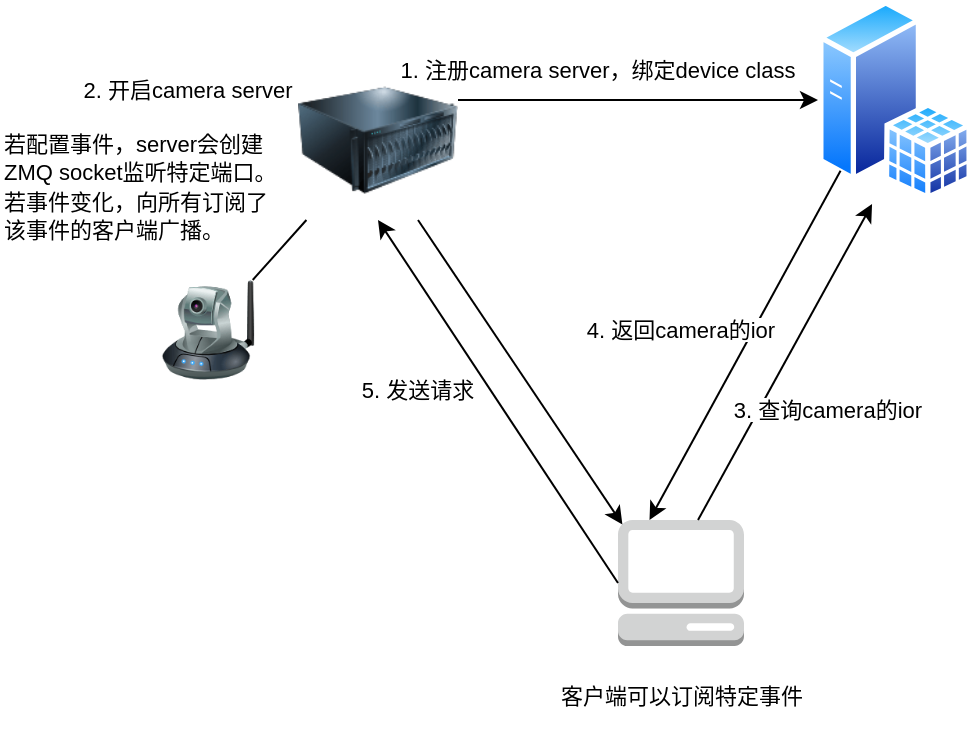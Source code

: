 <mxfile version="24.2.2" type="device">
  <diagram name="第 1 页" id="r3QqYT14Ph4mkGDYXgvo">
    <mxGraphModel dx="1434" dy="795" grid="1" gridSize="10" guides="1" tooltips="1" connect="1" arrows="1" fold="1" page="1" pageScale="1" pageWidth="827" pageHeight="1169" math="0" shadow="0">
      <root>
        <mxCell id="0" />
        <mxCell id="1" parent="0" />
        <mxCell id="iyWnWklVfBxlOzWFZIsM-1" value="" style="image;html=1;image=img/lib/clip_art/computers/Server_128x128.png" vertex="1" parent="1">
          <mxGeometry x="210" y="130" width="80" height="80" as="geometry" />
        </mxCell>
        <mxCell id="iyWnWklVfBxlOzWFZIsM-2" value="" style="image;html=1;image=img/lib/clip_art/networking/Ip_Camera_128x128.png" vertex="1" parent="1">
          <mxGeometry x="140" y="240" width="50" height="50" as="geometry" />
        </mxCell>
        <mxCell id="iyWnWklVfBxlOzWFZIsM-3" value="" style="image;aspect=fixed;perimeter=ellipsePerimeter;html=1;align=center;shadow=0;dashed=0;spacingTop=3;image=img/lib/active_directory/sql_server.svg;" vertex="1" parent="1">
          <mxGeometry x="470" y="100" width="77" height="100" as="geometry" />
        </mxCell>
        <mxCell id="iyWnWklVfBxlOzWFZIsM-4" value="" style="endArrow=none;html=1;rounded=0;" edge="1" parent="1" source="iyWnWklVfBxlOzWFZIsM-2" target="iyWnWklVfBxlOzWFZIsM-1">
          <mxGeometry width="50" height="50" relative="1" as="geometry">
            <mxPoint x="290" y="440" as="sourcePoint" />
            <mxPoint x="340" y="390" as="targetPoint" />
          </mxGeometry>
        </mxCell>
        <mxCell id="iyWnWklVfBxlOzWFZIsM-6" value="" style="endArrow=classic;html=1;rounded=0;entryX=0;entryY=0.5;entryDx=0;entryDy=0;exitX=1;exitY=0.25;exitDx=0;exitDy=0;" edge="1" parent="1" source="iyWnWklVfBxlOzWFZIsM-1" target="iyWnWklVfBxlOzWFZIsM-3">
          <mxGeometry width="50" height="50" relative="1" as="geometry">
            <mxPoint x="280" y="400" as="sourcePoint" />
            <mxPoint x="330" y="350" as="targetPoint" />
          </mxGeometry>
        </mxCell>
        <mxCell id="iyWnWklVfBxlOzWFZIsM-8" value="" style="outlineConnect=0;dashed=0;verticalLabelPosition=bottom;verticalAlign=top;align=center;html=1;shape=mxgraph.aws3.management_console;fillColor=#D2D3D3;gradientColor=none;" vertex="1" parent="1">
          <mxGeometry x="370" y="360" width="63" height="63" as="geometry" />
        </mxCell>
        <mxCell id="iyWnWklVfBxlOzWFZIsM-9" value="" style="endArrow=classic;html=1;rounded=0;exitX=0.635;exitY=0;exitDx=0;exitDy=0;exitPerimeter=0;entryX=0.351;entryY=1.02;entryDx=0;entryDy=0;entryPerimeter=0;" edge="1" parent="1" source="iyWnWklVfBxlOzWFZIsM-8" target="iyWnWklVfBxlOzWFZIsM-3">
          <mxGeometry width="50" height="50" relative="1" as="geometry">
            <mxPoint x="640" y="320" as="sourcePoint" />
            <mxPoint x="460" y="320" as="targetPoint" />
          </mxGeometry>
        </mxCell>
        <mxCell id="iyWnWklVfBxlOzWFZIsM-10" value="" style="endArrow=classic;html=1;rounded=0;exitX=0;exitY=1;exitDx=0;exitDy=0;entryX=0.25;entryY=0;entryDx=0;entryDy=0;entryPerimeter=0;" edge="1" parent="1" source="iyWnWklVfBxlOzWFZIsM-3" target="iyWnWklVfBxlOzWFZIsM-8">
          <mxGeometry width="50" height="50" relative="1" as="geometry">
            <mxPoint x="570" y="371" as="sourcePoint" />
            <mxPoint x="594" y="210" as="targetPoint" />
          </mxGeometry>
        </mxCell>
        <mxCell id="iyWnWklVfBxlOzWFZIsM-11" value="" style="endArrow=classic;html=1;rounded=0;entryX=0.035;entryY=0.035;entryDx=0;entryDy=0;exitX=0.75;exitY=1;exitDx=0;exitDy=0;entryPerimeter=0;" edge="1" parent="1" source="iyWnWklVfBxlOzWFZIsM-1" target="iyWnWklVfBxlOzWFZIsM-8">
          <mxGeometry width="50" height="50" relative="1" as="geometry">
            <mxPoint x="249" y="270" as="sourcePoint" />
            <mxPoint x="433" y="273" as="targetPoint" />
          </mxGeometry>
        </mxCell>
        <mxCell id="iyWnWklVfBxlOzWFZIsM-12" value="" style="endArrow=classic;html=1;rounded=0;exitX=0;exitY=0.5;exitDx=0;exitDy=0;exitPerimeter=0;entryX=0.5;entryY=1;entryDx=0;entryDy=0;" edge="1" parent="1" source="iyWnWklVfBxlOzWFZIsM-8" target="iyWnWklVfBxlOzWFZIsM-1">
          <mxGeometry width="50" height="50" relative="1" as="geometry">
            <mxPoint x="420" y="370" as="sourcePoint" />
            <mxPoint x="507" y="212" as="targetPoint" />
          </mxGeometry>
        </mxCell>
        <mxCell id="iyWnWklVfBxlOzWFZIsM-16" value="&lt;span style=&quot;font-size: 11px; text-wrap: nowrap; background-color: rgb(255, 255, 255);&quot;&gt;3. 查询camera的ior&lt;/span&gt;" style="text;html=1;align=center;verticalAlign=middle;whiteSpace=wrap;rounded=0;" vertex="1" parent="1">
          <mxGeometry x="420" y="290" width="110" height="30" as="geometry" />
        </mxCell>
        <mxCell id="iyWnWklVfBxlOzWFZIsM-17" value="&lt;span style=&quot;font-size: 11px; text-wrap: nowrap; background-color: rgb(255, 255, 255);&quot;&gt;1. 注册camera server，绑定device class&lt;/span&gt;" style="text;html=1;align=center;verticalAlign=middle;whiteSpace=wrap;rounded=0;" vertex="1" parent="1">
          <mxGeometry x="250" y="120" width="220" height="30" as="geometry" />
        </mxCell>
        <mxCell id="iyWnWklVfBxlOzWFZIsM-19" value="&lt;span style=&quot;font-size: 11px; text-wrap: nowrap; background-color: rgb(255, 255, 255);&quot;&gt;4. 返回camera的ior&lt;/span&gt;" style="text;html=1;align=center;verticalAlign=middle;whiteSpace=wrap;rounded=0;" vertex="1" parent="1">
          <mxGeometry x="350" y="250" width="103" height="30" as="geometry" />
        </mxCell>
        <mxCell id="iyWnWklVfBxlOzWFZIsM-20" value="&lt;span style=&quot;font-size: 11px; text-wrap: nowrap; background-color: rgb(255, 255, 255);&quot;&gt;5. 发送请求&lt;/span&gt;" style="text;html=1;align=center;verticalAlign=middle;whiteSpace=wrap;rounded=0;" vertex="1" parent="1">
          <mxGeometry x="240" y="280" width="60" height="30" as="geometry" />
        </mxCell>
        <mxCell id="iyWnWklVfBxlOzWFZIsM-21" value="&lt;span style=&quot;font-size: 11px; text-wrap: nowrap; background-color: rgb(255, 255, 255);&quot;&gt;2. 开启camera server&lt;br&gt;&lt;/span&gt;" style="text;html=1;align=center;verticalAlign=middle;whiteSpace=wrap;rounded=0;" vertex="1" parent="1">
          <mxGeometry x="100" y="130" width="110" height="30" as="geometry" />
        </mxCell>
        <mxCell id="iyWnWklVfBxlOzWFZIsM-25" value="&lt;span style=&quot;font-size: 11px; text-wrap: nowrap; background-color: rgb(255, 255, 255);&quot;&gt;若配置事件，server会创建&lt;br&gt;ZMQ socket监听特定端口。&lt;br&gt;若事件变化，向所有订阅了&lt;br&gt;该事件的客户端广播。&lt;/span&gt;" style="text;html=1;align=left;verticalAlign=middle;whiteSpace=wrap;rounded=0;" vertex="1" parent="1">
          <mxGeometry x="61" y="165" width="160" height="55" as="geometry" />
        </mxCell>
        <mxCell id="iyWnWklVfBxlOzWFZIsM-26" value="&lt;span style=&quot;font-size: 11px; text-wrap: nowrap; background-color: rgb(255, 255, 255);&quot;&gt;客户端可以订阅特定事件&lt;/span&gt;" style="text;html=1;align=center;verticalAlign=middle;whiteSpace=wrap;rounded=0;" vertex="1" parent="1">
          <mxGeometry x="321.5" y="420" width="160" height="55" as="geometry" />
        </mxCell>
      </root>
    </mxGraphModel>
  </diagram>
</mxfile>
